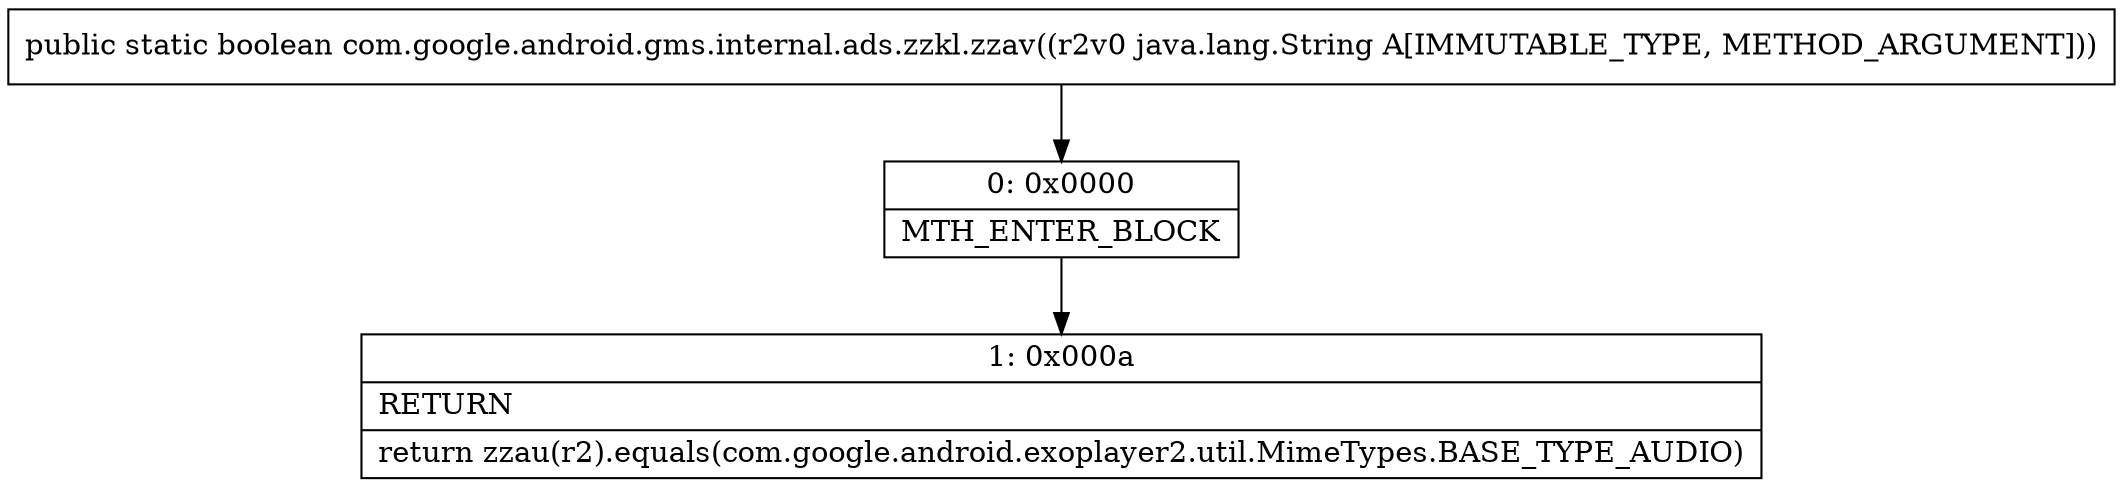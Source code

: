 digraph "CFG forcom.google.android.gms.internal.ads.zzkl.zzav(Ljava\/lang\/String;)Z" {
Node_0 [shape=record,label="{0\:\ 0x0000|MTH_ENTER_BLOCK\l}"];
Node_1 [shape=record,label="{1\:\ 0x000a|RETURN\l|return zzau(r2).equals(com.google.android.exoplayer2.util.MimeTypes.BASE_TYPE_AUDIO)\l}"];
MethodNode[shape=record,label="{public static boolean com.google.android.gms.internal.ads.zzkl.zzav((r2v0 java.lang.String A[IMMUTABLE_TYPE, METHOD_ARGUMENT])) }"];
MethodNode -> Node_0;
Node_0 -> Node_1;
}

